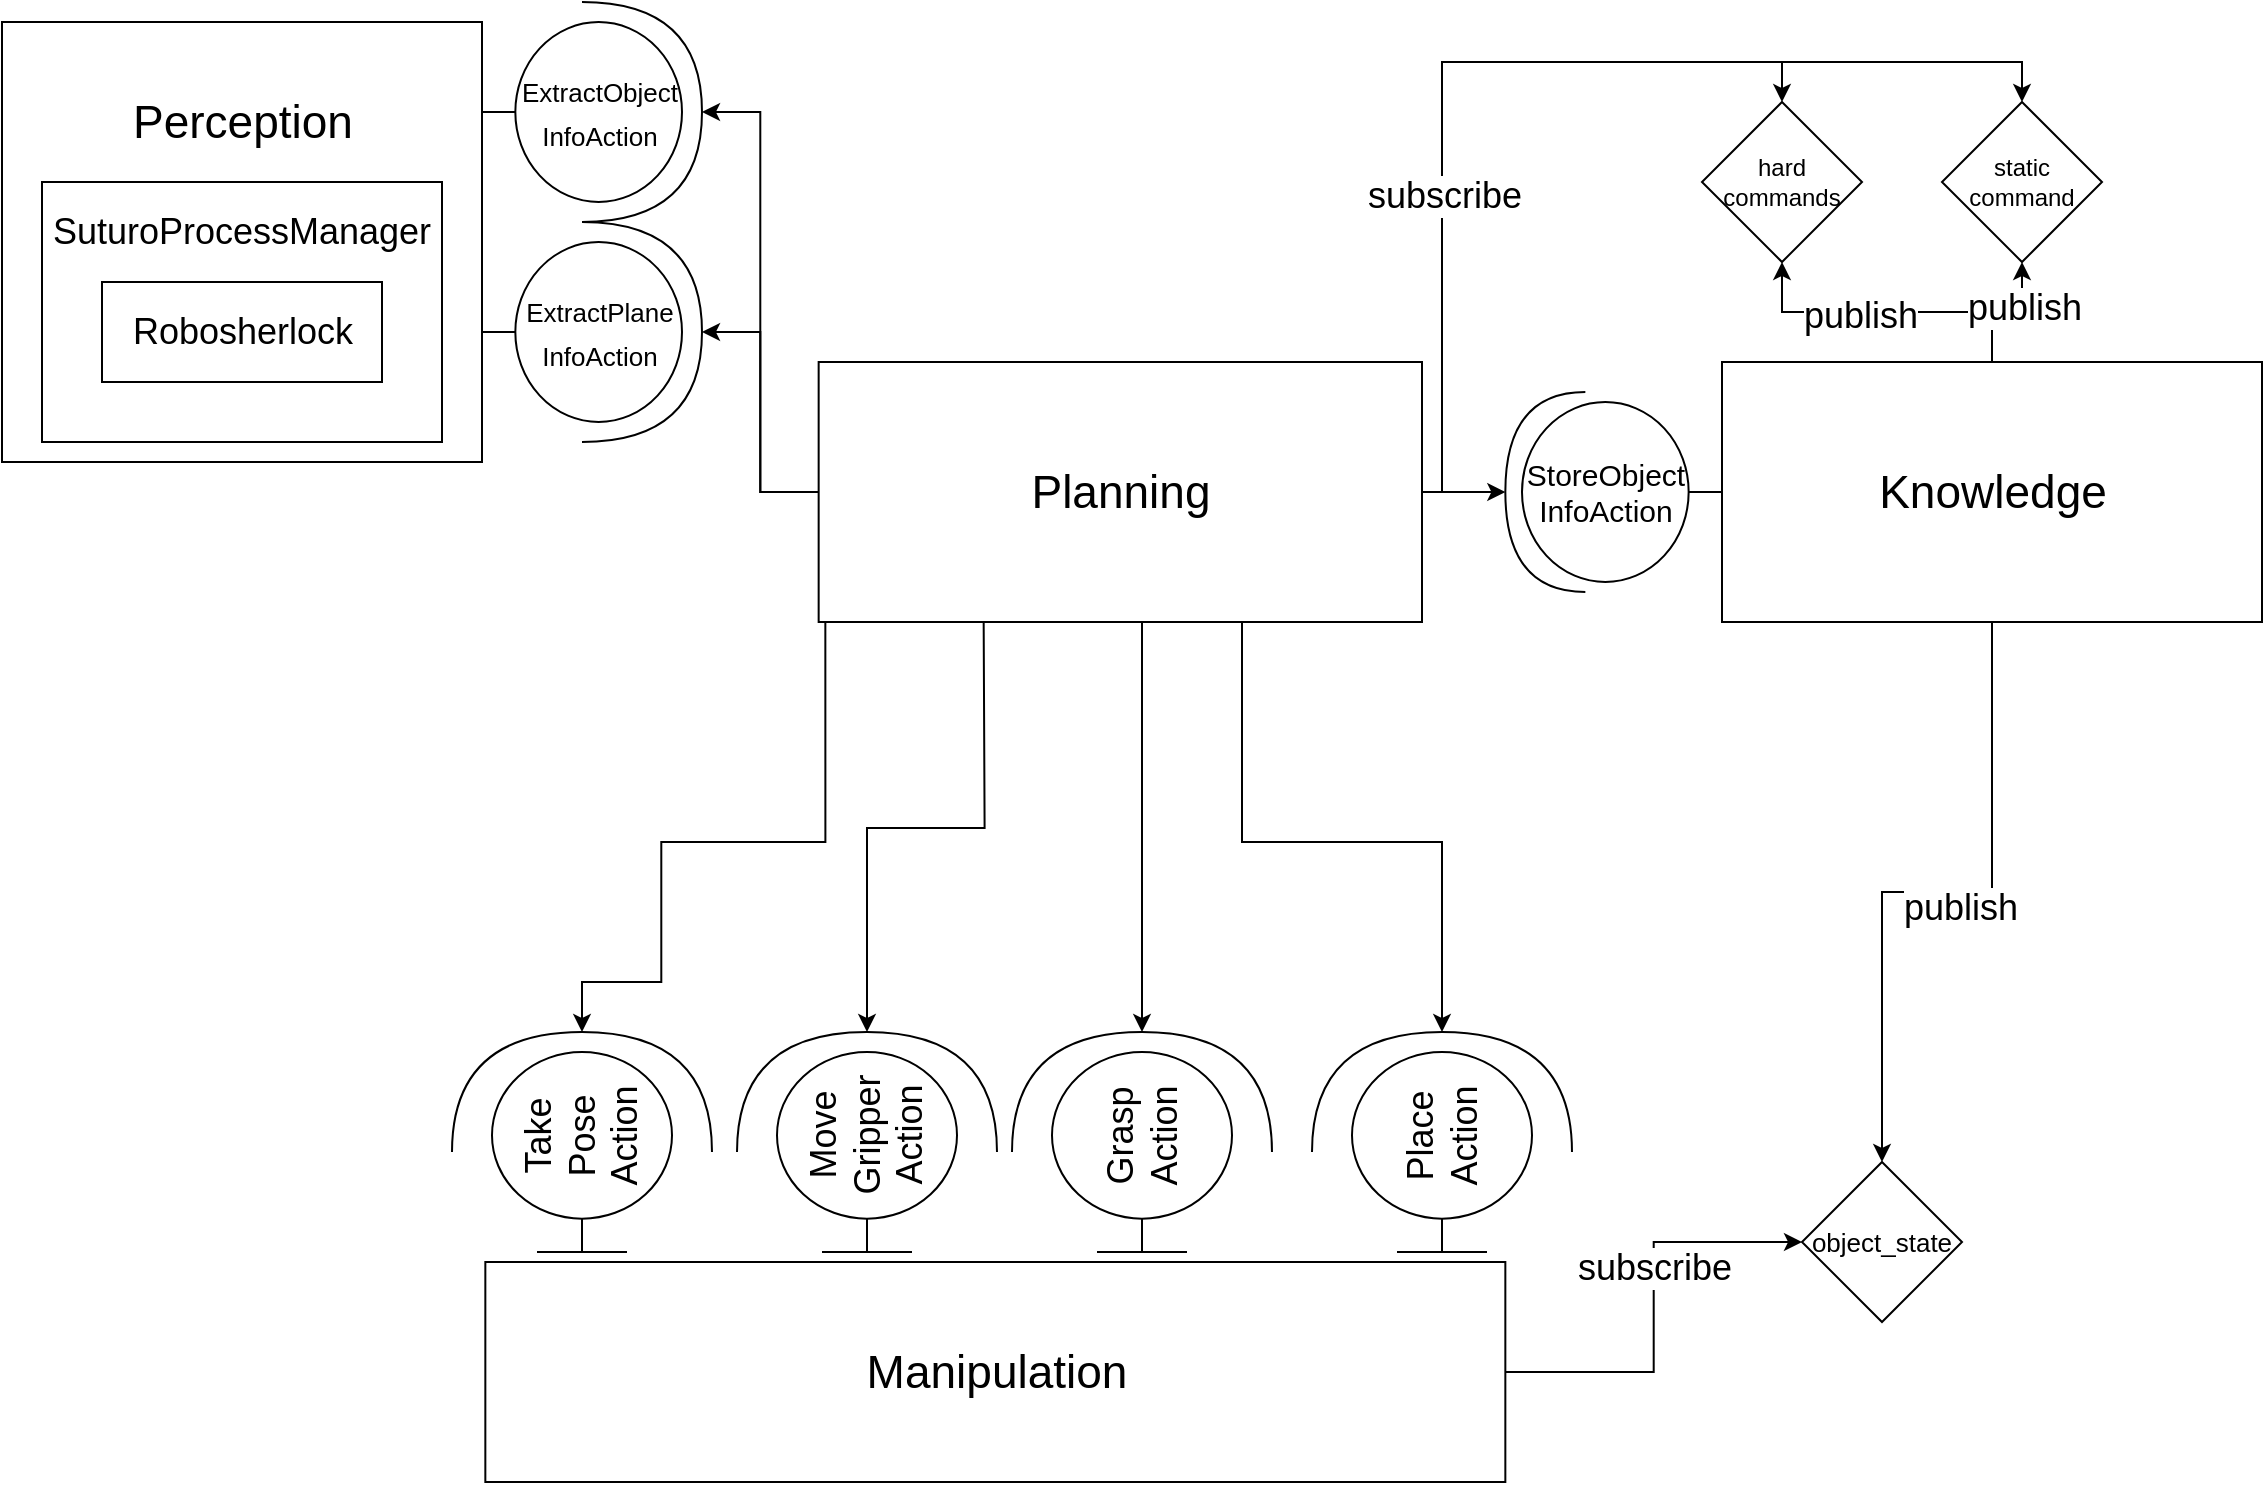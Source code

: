 <mxfile version="12.8.1" type="device"><diagram id="Q27ICh_SE6Kro_TdBoDV" name="Page-1"><mxGraphModel dx="1185" dy="647" grid="1" gridSize="10" guides="1" tooltips="1" connect="1" arrows="1" fold="1" page="1" pageScale="1" pageWidth="1169" pageHeight="827" math="0" shadow="0"><root><mxCell id="0"/><mxCell id="1" parent="0"/><mxCell id="MCYXMMqYYZVDXR5rW_Yo-1" value="&lt;div style=&quot;font-size: 23px&quot;&gt;Perception&lt;/div&gt;" style="html=1;spacingBottom=120;" parent="1" vertex="1"><mxGeometry x="20" y="30" width="240" height="220" as="geometry"/></mxCell><mxCell id="MCYXMMqYYZVDXR5rW_Yo-45" style="edgeStyle=orthogonalEdgeStyle;rounded=0;orthogonalLoop=1;jettySize=auto;html=1;entryX=1;entryY=0.5;entryDx=0;entryDy=0;entryPerimeter=0;fontSize=18;" parent="1" target="MCYXMMqYYZVDXR5rW_Yo-42" edge="1"><mxGeometry relative="1" as="geometry"><Array as="points"><mxPoint x="431.67" y="440"/><mxPoint x="349.67" y="440"/><mxPoint x="349.67" y="510"/><mxPoint x="309.67" y="510"/></Array><mxPoint x="431.67" y="330.0" as="sourcePoint"/></mxGeometry></mxCell><mxCell id="MCYXMMqYYZVDXR5rW_Yo-47" style="edgeStyle=orthogonalEdgeStyle;rounded=0;orthogonalLoop=1;jettySize=auto;html=1;entryX=1;entryY=0.5;entryDx=0;entryDy=0;entryPerimeter=0;fontSize=18;" parent="1" target="MCYXMMqYYZVDXR5rW_Yo-29" edge="1"><mxGeometry relative="1" as="geometry"><mxPoint x="510.837" y="330.0" as="sourcePoint"/></mxGeometry></mxCell><mxCell id="MCYXMMqYYZVDXR5rW_Yo-48" style="edgeStyle=orthogonalEdgeStyle;rounded=0;orthogonalLoop=1;jettySize=auto;html=1;entryX=1;entryY=0.5;entryDx=0;entryDy=0;entryPerimeter=0;fontSize=18;" parent="1" target="MCYXMMqYYZVDXR5rW_Yo-38" edge="1"><mxGeometry relative="1" as="geometry"><Array as="points"><mxPoint x="590" y="460"/><mxPoint x="590" y="460"/></Array><mxPoint x="590.003" y="330.0" as="sourcePoint"/></mxGeometry></mxCell><mxCell id="MCYXMMqYYZVDXR5rW_Yo-49" style="edgeStyle=orthogonalEdgeStyle;rounded=0;orthogonalLoop=1;jettySize=auto;html=1;entryX=1;entryY=0.5;entryDx=0;entryDy=0;entryPerimeter=0;fontSize=18;" parent="1" target="MCYXMMqYYZVDXR5rW_Yo-40" edge="1"><mxGeometry relative="1" as="geometry"><Array as="points"><mxPoint x="640" y="440"/><mxPoint x="740" y="440"/></Array><mxPoint x="640.003" y="330.0" as="sourcePoint"/></mxGeometry></mxCell><mxCell id="AAQQxg-Q6XjtSC0mkvUI-15" style="edgeStyle=orthogonalEdgeStyle;rounded=0;orthogonalLoop=1;jettySize=auto;html=1;entryX=1;entryY=0.5;entryDx=0;entryDy=0;entryPerimeter=0;fontSize=18;" edge="1" parent="1" source="MCYXMMqYYZVDXR5rW_Yo-12" target="AAQQxg-Q6XjtSC0mkvUI-13"><mxGeometry relative="1" as="geometry"/></mxCell><mxCell id="AAQQxg-Q6XjtSC0mkvUI-16" style="edgeStyle=orthogonalEdgeStyle;rounded=0;orthogonalLoop=1;jettySize=auto;html=1;entryX=1;entryY=0.5;entryDx=0;entryDy=0;entryPerimeter=0;fontSize=18;" edge="1" parent="1" source="MCYXMMqYYZVDXR5rW_Yo-12" target="AAQQxg-Q6XjtSC0mkvUI-14"><mxGeometry relative="1" as="geometry"/></mxCell><mxCell id="AAQQxg-Q6XjtSC0mkvUI-26" style="edgeStyle=orthogonalEdgeStyle;rounded=0;orthogonalLoop=1;jettySize=auto;html=1;entryX=1;entryY=0.5;entryDx=0;entryDy=0;entryPerimeter=0;fontSize=18;" edge="1" parent="1" source="MCYXMMqYYZVDXR5rW_Yo-12" target="AAQQxg-Q6XjtSC0mkvUI-25"><mxGeometry relative="1" as="geometry"/></mxCell><mxCell id="AAQQxg-Q6XjtSC0mkvUI-40" style="edgeStyle=orthogonalEdgeStyle;rounded=0;orthogonalLoop=1;jettySize=auto;html=1;entryX=0.5;entryY=0;entryDx=0;entryDy=0;fontSize=18;" edge="1" parent="1" source="MCYXMMqYYZVDXR5rW_Yo-12" target="AAQQxg-Q6XjtSC0mkvUI-33"><mxGeometry relative="1" as="geometry"><Array as="points"><mxPoint x="740" y="265"/><mxPoint x="740" y="50"/><mxPoint x="910" y="50"/></Array></mxGeometry></mxCell><mxCell id="AAQQxg-Q6XjtSC0mkvUI-41" style="edgeStyle=orthogonalEdgeStyle;rounded=0;orthogonalLoop=1;jettySize=auto;html=1;entryX=0.5;entryY=0;entryDx=0;entryDy=0;fontSize=18;" edge="1" parent="1" source="MCYXMMqYYZVDXR5rW_Yo-12" target="AAQQxg-Q6XjtSC0mkvUI-34"><mxGeometry relative="1" as="geometry"><Array as="points"><mxPoint x="740" y="265"/><mxPoint x="740" y="50"/><mxPoint x="1030" y="50"/></Array></mxGeometry></mxCell><mxCell id="AAQQxg-Q6XjtSC0mkvUI-42" value="subscribe" style="text;html=1;align=center;verticalAlign=middle;resizable=0;points=[];labelBackgroundColor=#ffffff;fontSize=18;" vertex="1" connectable="0" parent="AAQQxg-Q6XjtSC0mkvUI-41"><mxGeometry x="-0.407" y="-1" relative="1" as="geometry"><mxPoint as="offset"/></mxGeometry></mxCell><mxCell id="MCYXMMqYYZVDXR5rW_Yo-12" value="&lt;div style=&quot;font-size: 23px&quot;&gt;&lt;font style=&quot;font-size: 23px&quot;&gt;Planning&lt;/font&gt;&lt;/div&gt;" style="html=1;fontSize=18;" parent="1" vertex="1"><mxGeometry x="428.33" y="200" width="301.67" height="130" as="geometry"/></mxCell><mxCell id="AAQQxg-Q6XjtSC0mkvUI-29" style="edgeStyle=orthogonalEdgeStyle;rounded=0;orthogonalLoop=1;jettySize=auto;html=1;fontSize=18;" edge="1" parent="1" source="MCYXMMqYYZVDXR5rW_Yo-18" target="AAQQxg-Q6XjtSC0mkvUI-28"><mxGeometry relative="1" as="geometry"/></mxCell><mxCell id="AAQQxg-Q6XjtSC0mkvUI-30" value="&lt;div&gt;subscribe&lt;/div&gt;" style="text;html=1;align=center;verticalAlign=middle;resizable=0;points=[];labelBackgroundColor=#ffffff;fontSize=18;" vertex="1" connectable="0" parent="AAQQxg-Q6XjtSC0mkvUI-29"><mxGeometry x="0.183" relative="1" as="geometry"><mxPoint as="offset"/></mxGeometry></mxCell><mxCell id="MCYXMMqYYZVDXR5rW_Yo-18" value="&lt;div style=&quot;font-size: 23px&quot;&gt;&lt;font style=&quot;font-size: 23px&quot;&gt;Manipulation&lt;/font&gt;&lt;/div&gt;" style="html=1;fontSize=18;" parent="1" vertex="1"><mxGeometry x="261.67" y="650" width="510" height="110" as="geometry"/></mxCell><mxCell id="MCYXMMqYYZVDXR5rW_Yo-21" value="&lt;div&gt;Move Gripper Action&lt;/div&gt;" style="shape=umlBoundary;whiteSpace=wrap;html=1;fontSize=18;rotation=-90;" parent="1" vertex="1"><mxGeometry x="402.5" y="550" width="100" height="90" as="geometry"/></mxCell><mxCell id="MCYXMMqYYZVDXR5rW_Yo-29" value="" style="shape=requiredInterface;html=1;verticalLabelPosition=bottom;fontSize=18;rotation=-90;" parent="1" vertex="1"><mxGeometry x="422.5" y="500" width="60" height="130" as="geometry"/></mxCell><mxCell id="MCYXMMqYYZVDXR5rW_Yo-37" value="&lt;div&gt;Grasp Action&lt;/div&gt;" style="shape=umlBoundary;whiteSpace=wrap;html=1;fontSize=18;rotation=-90;" parent="1" vertex="1"><mxGeometry x="540" y="550" width="100" height="90" as="geometry"/></mxCell><mxCell id="MCYXMMqYYZVDXR5rW_Yo-38" value="" style="shape=requiredInterface;html=1;verticalLabelPosition=bottom;fontSize=18;rotation=-90;" parent="1" vertex="1"><mxGeometry x="560" y="500" width="60" height="130" as="geometry"/></mxCell><mxCell id="MCYXMMqYYZVDXR5rW_Yo-39" value="&lt;div&gt;Place Action&lt;/div&gt;" style="shape=umlBoundary;whiteSpace=wrap;html=1;fontSize=18;rotation=-90;" parent="1" vertex="1"><mxGeometry x="690" y="550" width="100" height="90" as="geometry"/></mxCell><mxCell id="MCYXMMqYYZVDXR5rW_Yo-40" value="" style="shape=requiredInterface;html=1;verticalLabelPosition=bottom;fontSize=18;rotation=-90;" parent="1" vertex="1"><mxGeometry x="710" y="500" width="60" height="130" as="geometry"/></mxCell><mxCell id="MCYXMMqYYZVDXR5rW_Yo-41" value="&lt;div&gt;Take Pose Action&lt;/div&gt;" style="shape=umlBoundary;whiteSpace=wrap;html=1;fontSize=18;rotation=-90;" parent="1" vertex="1"><mxGeometry x="260.0" y="550" width="100" height="90" as="geometry"/></mxCell><mxCell id="MCYXMMqYYZVDXR5rW_Yo-42" value="" style="shape=requiredInterface;html=1;verticalLabelPosition=bottom;fontSize=18;rotation=-90;" parent="1" vertex="1"><mxGeometry x="280.0" y="500" width="60" height="130" as="geometry"/></mxCell><mxCell id="AAQQxg-Q6XjtSC0mkvUI-1" value="SuturoProcessManager" style="rounded=0;whiteSpace=wrap;html=1;fontSize=18;spacingBottom=80;" vertex="1" parent="1"><mxGeometry x="40" y="110" width="200" height="130" as="geometry"/></mxCell><mxCell id="MCYXMMqYYZVDXR5rW_Yo-2" value="&lt;div style=&quot;font-size: 18px;&quot;&gt;Robosherlock&lt;/div&gt;" style="html=1;fontSize=18;" parent="1" vertex="1"><mxGeometry x="70" y="160" width="140" height="50" as="geometry"/></mxCell><mxCell id="AAQQxg-Q6XjtSC0mkvUI-5" value="&lt;div&gt;&lt;font style=&quot;font-size: 13px&quot;&gt;ExtractObject&lt;/font&gt;&lt;/div&gt;&lt;div&gt;&lt;font style=&quot;font-size: 13px&quot;&gt;InfoAction&lt;/font&gt;&lt;/div&gt;" style="shape=umlBoundary;whiteSpace=wrap;html=1;fontSize=18;rotation=0;" vertex="1" parent="1"><mxGeometry x="260.0" y="30" width="100" height="90" as="geometry"/></mxCell><mxCell id="AAQQxg-Q6XjtSC0mkvUI-6" value="&lt;div&gt;&lt;font style=&quot;font-size: 13px&quot;&gt;ExtractPlane&lt;/font&gt;&lt;/div&gt;&lt;div&gt;&lt;font style=&quot;font-size: 13px&quot;&gt;InfoAction&lt;/font&gt;&lt;/div&gt;" style="shape=umlBoundary;whiteSpace=wrap;html=1;fontSize=18;rotation=0;" vertex="1" parent="1"><mxGeometry x="260.0" y="140" width="100" height="90" as="geometry"/></mxCell><mxCell id="AAQQxg-Q6XjtSC0mkvUI-31" style="edgeStyle=orthogonalEdgeStyle;rounded=0;orthogonalLoop=1;jettySize=auto;html=1;entryX=0.5;entryY=0;entryDx=0;entryDy=0;fontSize=18;" edge="1" parent="1" source="AAQQxg-Q6XjtSC0mkvUI-11" target="AAQQxg-Q6XjtSC0mkvUI-28"><mxGeometry relative="1" as="geometry"/></mxCell><mxCell id="AAQQxg-Q6XjtSC0mkvUI-32" value="&lt;div&gt;publish&lt;/div&gt;" style="text;html=1;align=center;verticalAlign=middle;resizable=0;points=[];labelBackgroundColor=#ffffff;fontSize=18;" vertex="1" connectable="0" parent="AAQQxg-Q6XjtSC0mkvUI-31"><mxGeometry x="-0.171" y="-8" relative="1" as="geometry"><mxPoint x="-8" y="8" as="offset"/></mxGeometry></mxCell><mxCell id="AAQQxg-Q6XjtSC0mkvUI-35" style="edgeStyle=orthogonalEdgeStyle;rounded=0;orthogonalLoop=1;jettySize=auto;html=1;entryX=0.5;entryY=1;entryDx=0;entryDy=0;fontSize=18;" edge="1" parent="1" source="AAQQxg-Q6XjtSC0mkvUI-11" target="AAQQxg-Q6XjtSC0mkvUI-33"><mxGeometry relative="1" as="geometry"/></mxCell><mxCell id="AAQQxg-Q6XjtSC0mkvUI-37" value="&lt;div&gt;publish&lt;/div&gt;" style="text;html=1;align=center;verticalAlign=middle;resizable=0;points=[];labelBackgroundColor=#ffffff;fontSize=18;" vertex="1" connectable="0" parent="AAQQxg-Q6XjtSC0mkvUI-35"><mxGeometry x="0.183" y="2" relative="1" as="geometry"><mxPoint as="offset"/></mxGeometry></mxCell><mxCell id="AAQQxg-Q6XjtSC0mkvUI-36" style="edgeStyle=orthogonalEdgeStyle;rounded=0;orthogonalLoop=1;jettySize=auto;html=1;entryX=0.5;entryY=1;entryDx=0;entryDy=0;fontSize=18;" edge="1" parent="1" source="AAQQxg-Q6XjtSC0mkvUI-11" target="AAQQxg-Q6XjtSC0mkvUI-34"><mxGeometry relative="1" as="geometry"/></mxCell><mxCell id="AAQQxg-Q6XjtSC0mkvUI-38" value="&lt;div&gt;publish&lt;/div&gt;" style="text;html=1;align=center;verticalAlign=middle;resizable=0;points=[];labelBackgroundColor=#ffffff;fontSize=18;" vertex="1" connectable="0" parent="AAQQxg-Q6XjtSC0mkvUI-36"><mxGeometry x="0.292" y="-1" relative="1" as="geometry"><mxPoint as="offset"/></mxGeometry></mxCell><mxCell id="AAQQxg-Q6XjtSC0mkvUI-11" value="&lt;div style=&quot;font-size: 23px&quot;&gt;Knowledge&lt;/div&gt;" style="html=1;fontSize=18;" vertex="1" parent="1"><mxGeometry x="880" y="200" width="270" height="130" as="geometry"/></mxCell><mxCell id="AAQQxg-Q6XjtSC0mkvUI-13" value="" style="shape=requiredInterface;html=1;verticalLabelPosition=bottom;fontSize=18;rotation=0;" vertex="1" parent="1"><mxGeometry x="310" y="130" width="60" height="110" as="geometry"/></mxCell><mxCell id="AAQQxg-Q6XjtSC0mkvUI-14" value="" style="shape=requiredInterface;html=1;verticalLabelPosition=bottom;fontSize=18;rotation=0;" vertex="1" parent="1"><mxGeometry x="310" y="20" width="60" height="110" as="geometry"/></mxCell><mxCell id="AAQQxg-Q6XjtSC0mkvUI-20" value="&lt;div style=&quot;font-size: 15px&quot;&gt;&lt;font style=&quot;font-size: 15px&quot;&gt;StoreObject&lt;/font&gt;&lt;/div&gt;&lt;div style=&quot;font-size: 15px&quot;&gt;&lt;font style=&quot;font-size: 15px&quot;&gt;InfoAction&lt;/font&gt;&lt;/div&gt;" style="shape=umlBoundary;whiteSpace=wrap;html=1;fontSize=18;flipH=1;" vertex="1" parent="1"><mxGeometry x="780" y="220" width="100" height="90" as="geometry"/></mxCell><mxCell id="AAQQxg-Q6XjtSC0mkvUI-25" value="" style="shape=requiredInterface;html=1;verticalLabelPosition=bottom;fontSize=18;rotation=-180;" vertex="1" parent="1"><mxGeometry x="771.67" y="215" width="40" height="100" as="geometry"/></mxCell><mxCell id="AAQQxg-Q6XjtSC0mkvUI-28" value="&lt;div style=&quot;font-size: 13px&quot;&gt;&lt;font style=&quot;font-size: 13px&quot;&gt;object_state&lt;/font&gt;&lt;/div&gt;" style="rhombus;whiteSpace=wrap;html=1;fontSize=18;" vertex="1" parent="1"><mxGeometry x="920" y="600" width="80" height="80" as="geometry"/></mxCell><mxCell id="AAQQxg-Q6XjtSC0mkvUI-33" value="&lt;div style=&quot;font-size: 12px&quot;&gt;&lt;font style=&quot;font-size: 12px&quot;&gt;hard commands&lt;/font&gt;&lt;/div&gt;" style="rhombus;whiteSpace=wrap;html=1;fontSize=18;" vertex="1" parent="1"><mxGeometry x="870" y="70" width="80" height="80" as="geometry"/></mxCell><mxCell id="AAQQxg-Q6XjtSC0mkvUI-34" value="&lt;div style=&quot;font-size: 12px&quot;&gt;&lt;font style=&quot;font-size: 12px&quot;&gt;static command&lt;/font&gt;&lt;/div&gt;" style="rhombus;whiteSpace=wrap;html=1;fontSize=18;" vertex="1" parent="1"><mxGeometry x="990" y="70" width="80" height="80" as="geometry"/></mxCell></root></mxGraphModel></diagram></mxfile>